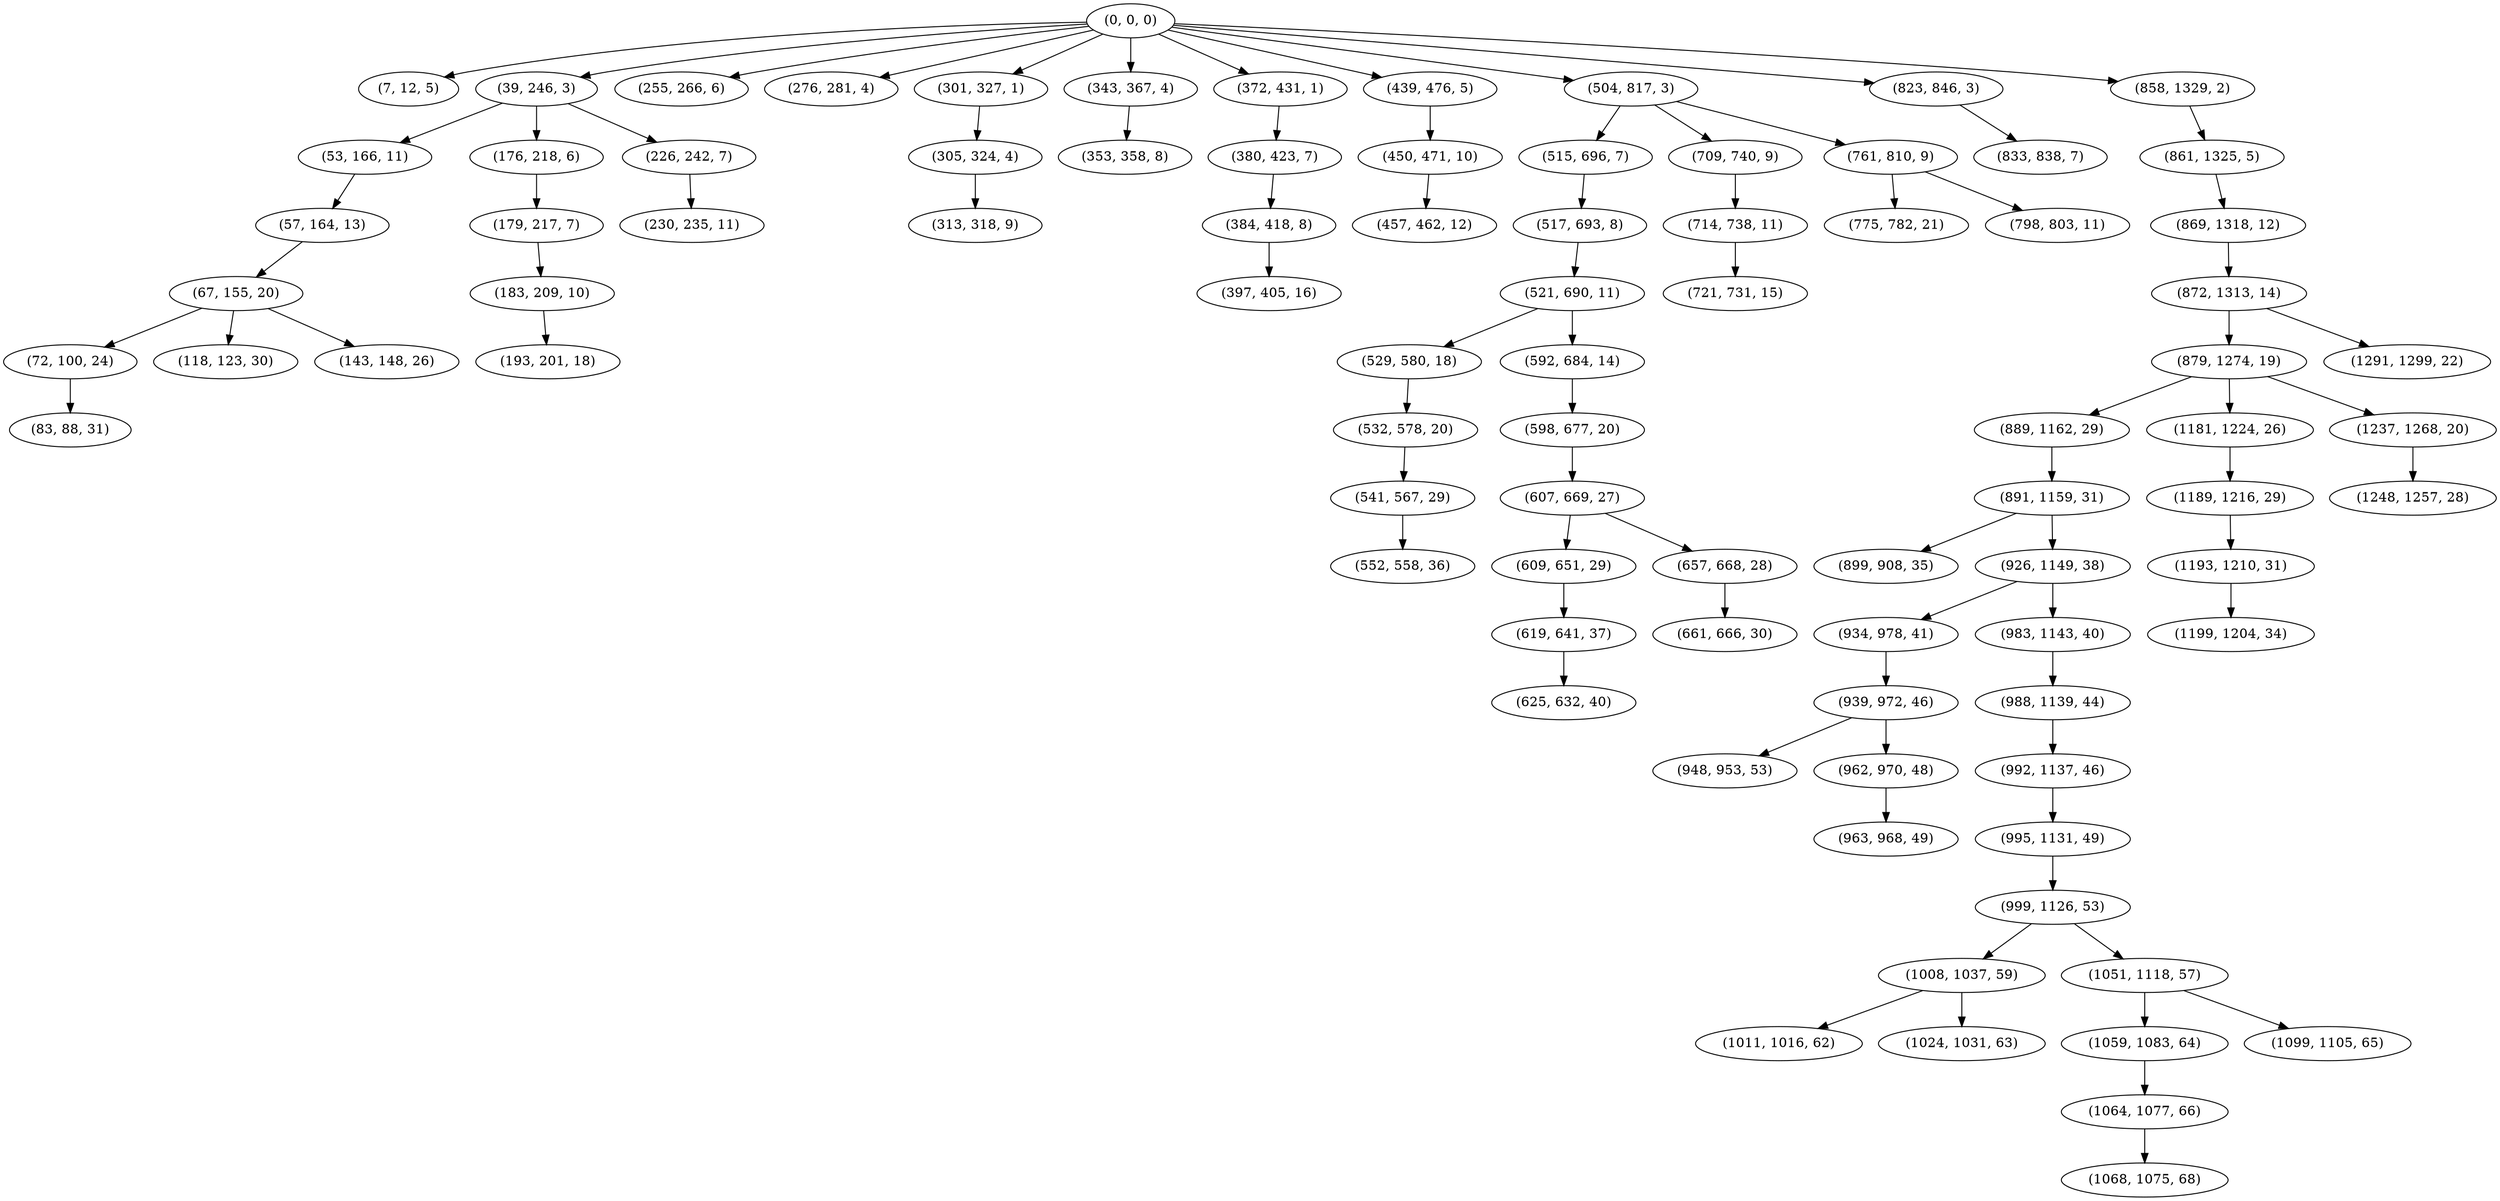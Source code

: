 digraph tree {
    "(0, 0, 0)";
    "(7, 12, 5)";
    "(39, 246, 3)";
    "(53, 166, 11)";
    "(57, 164, 13)";
    "(67, 155, 20)";
    "(72, 100, 24)";
    "(83, 88, 31)";
    "(118, 123, 30)";
    "(143, 148, 26)";
    "(176, 218, 6)";
    "(179, 217, 7)";
    "(183, 209, 10)";
    "(193, 201, 18)";
    "(226, 242, 7)";
    "(230, 235, 11)";
    "(255, 266, 6)";
    "(276, 281, 4)";
    "(301, 327, 1)";
    "(305, 324, 4)";
    "(313, 318, 9)";
    "(343, 367, 4)";
    "(353, 358, 8)";
    "(372, 431, 1)";
    "(380, 423, 7)";
    "(384, 418, 8)";
    "(397, 405, 16)";
    "(439, 476, 5)";
    "(450, 471, 10)";
    "(457, 462, 12)";
    "(504, 817, 3)";
    "(515, 696, 7)";
    "(517, 693, 8)";
    "(521, 690, 11)";
    "(529, 580, 18)";
    "(532, 578, 20)";
    "(541, 567, 29)";
    "(552, 558, 36)";
    "(592, 684, 14)";
    "(598, 677, 20)";
    "(607, 669, 27)";
    "(609, 651, 29)";
    "(619, 641, 37)";
    "(625, 632, 40)";
    "(657, 668, 28)";
    "(661, 666, 30)";
    "(709, 740, 9)";
    "(714, 738, 11)";
    "(721, 731, 15)";
    "(761, 810, 9)";
    "(775, 782, 21)";
    "(798, 803, 11)";
    "(823, 846, 3)";
    "(833, 838, 7)";
    "(858, 1329, 2)";
    "(861, 1325, 5)";
    "(869, 1318, 12)";
    "(872, 1313, 14)";
    "(879, 1274, 19)";
    "(889, 1162, 29)";
    "(891, 1159, 31)";
    "(899, 908, 35)";
    "(926, 1149, 38)";
    "(934, 978, 41)";
    "(939, 972, 46)";
    "(948, 953, 53)";
    "(962, 970, 48)";
    "(963, 968, 49)";
    "(983, 1143, 40)";
    "(988, 1139, 44)";
    "(992, 1137, 46)";
    "(995, 1131, 49)";
    "(999, 1126, 53)";
    "(1008, 1037, 59)";
    "(1011, 1016, 62)";
    "(1024, 1031, 63)";
    "(1051, 1118, 57)";
    "(1059, 1083, 64)";
    "(1064, 1077, 66)";
    "(1068, 1075, 68)";
    "(1099, 1105, 65)";
    "(1181, 1224, 26)";
    "(1189, 1216, 29)";
    "(1193, 1210, 31)";
    "(1199, 1204, 34)";
    "(1237, 1268, 20)";
    "(1248, 1257, 28)";
    "(1291, 1299, 22)";
    "(0, 0, 0)" -> "(7, 12, 5)";
    "(0, 0, 0)" -> "(39, 246, 3)";
    "(0, 0, 0)" -> "(255, 266, 6)";
    "(0, 0, 0)" -> "(276, 281, 4)";
    "(0, 0, 0)" -> "(301, 327, 1)";
    "(0, 0, 0)" -> "(343, 367, 4)";
    "(0, 0, 0)" -> "(372, 431, 1)";
    "(0, 0, 0)" -> "(439, 476, 5)";
    "(0, 0, 0)" -> "(504, 817, 3)";
    "(0, 0, 0)" -> "(823, 846, 3)";
    "(0, 0, 0)" -> "(858, 1329, 2)";
    "(39, 246, 3)" -> "(53, 166, 11)";
    "(39, 246, 3)" -> "(176, 218, 6)";
    "(39, 246, 3)" -> "(226, 242, 7)";
    "(53, 166, 11)" -> "(57, 164, 13)";
    "(57, 164, 13)" -> "(67, 155, 20)";
    "(67, 155, 20)" -> "(72, 100, 24)";
    "(67, 155, 20)" -> "(118, 123, 30)";
    "(67, 155, 20)" -> "(143, 148, 26)";
    "(72, 100, 24)" -> "(83, 88, 31)";
    "(176, 218, 6)" -> "(179, 217, 7)";
    "(179, 217, 7)" -> "(183, 209, 10)";
    "(183, 209, 10)" -> "(193, 201, 18)";
    "(226, 242, 7)" -> "(230, 235, 11)";
    "(301, 327, 1)" -> "(305, 324, 4)";
    "(305, 324, 4)" -> "(313, 318, 9)";
    "(343, 367, 4)" -> "(353, 358, 8)";
    "(372, 431, 1)" -> "(380, 423, 7)";
    "(380, 423, 7)" -> "(384, 418, 8)";
    "(384, 418, 8)" -> "(397, 405, 16)";
    "(439, 476, 5)" -> "(450, 471, 10)";
    "(450, 471, 10)" -> "(457, 462, 12)";
    "(504, 817, 3)" -> "(515, 696, 7)";
    "(504, 817, 3)" -> "(709, 740, 9)";
    "(504, 817, 3)" -> "(761, 810, 9)";
    "(515, 696, 7)" -> "(517, 693, 8)";
    "(517, 693, 8)" -> "(521, 690, 11)";
    "(521, 690, 11)" -> "(529, 580, 18)";
    "(521, 690, 11)" -> "(592, 684, 14)";
    "(529, 580, 18)" -> "(532, 578, 20)";
    "(532, 578, 20)" -> "(541, 567, 29)";
    "(541, 567, 29)" -> "(552, 558, 36)";
    "(592, 684, 14)" -> "(598, 677, 20)";
    "(598, 677, 20)" -> "(607, 669, 27)";
    "(607, 669, 27)" -> "(609, 651, 29)";
    "(607, 669, 27)" -> "(657, 668, 28)";
    "(609, 651, 29)" -> "(619, 641, 37)";
    "(619, 641, 37)" -> "(625, 632, 40)";
    "(657, 668, 28)" -> "(661, 666, 30)";
    "(709, 740, 9)" -> "(714, 738, 11)";
    "(714, 738, 11)" -> "(721, 731, 15)";
    "(761, 810, 9)" -> "(775, 782, 21)";
    "(761, 810, 9)" -> "(798, 803, 11)";
    "(823, 846, 3)" -> "(833, 838, 7)";
    "(858, 1329, 2)" -> "(861, 1325, 5)";
    "(861, 1325, 5)" -> "(869, 1318, 12)";
    "(869, 1318, 12)" -> "(872, 1313, 14)";
    "(872, 1313, 14)" -> "(879, 1274, 19)";
    "(872, 1313, 14)" -> "(1291, 1299, 22)";
    "(879, 1274, 19)" -> "(889, 1162, 29)";
    "(879, 1274, 19)" -> "(1181, 1224, 26)";
    "(879, 1274, 19)" -> "(1237, 1268, 20)";
    "(889, 1162, 29)" -> "(891, 1159, 31)";
    "(891, 1159, 31)" -> "(899, 908, 35)";
    "(891, 1159, 31)" -> "(926, 1149, 38)";
    "(926, 1149, 38)" -> "(934, 978, 41)";
    "(926, 1149, 38)" -> "(983, 1143, 40)";
    "(934, 978, 41)" -> "(939, 972, 46)";
    "(939, 972, 46)" -> "(948, 953, 53)";
    "(939, 972, 46)" -> "(962, 970, 48)";
    "(962, 970, 48)" -> "(963, 968, 49)";
    "(983, 1143, 40)" -> "(988, 1139, 44)";
    "(988, 1139, 44)" -> "(992, 1137, 46)";
    "(992, 1137, 46)" -> "(995, 1131, 49)";
    "(995, 1131, 49)" -> "(999, 1126, 53)";
    "(999, 1126, 53)" -> "(1008, 1037, 59)";
    "(999, 1126, 53)" -> "(1051, 1118, 57)";
    "(1008, 1037, 59)" -> "(1011, 1016, 62)";
    "(1008, 1037, 59)" -> "(1024, 1031, 63)";
    "(1051, 1118, 57)" -> "(1059, 1083, 64)";
    "(1051, 1118, 57)" -> "(1099, 1105, 65)";
    "(1059, 1083, 64)" -> "(1064, 1077, 66)";
    "(1064, 1077, 66)" -> "(1068, 1075, 68)";
    "(1181, 1224, 26)" -> "(1189, 1216, 29)";
    "(1189, 1216, 29)" -> "(1193, 1210, 31)";
    "(1193, 1210, 31)" -> "(1199, 1204, 34)";
    "(1237, 1268, 20)" -> "(1248, 1257, 28)";
}

